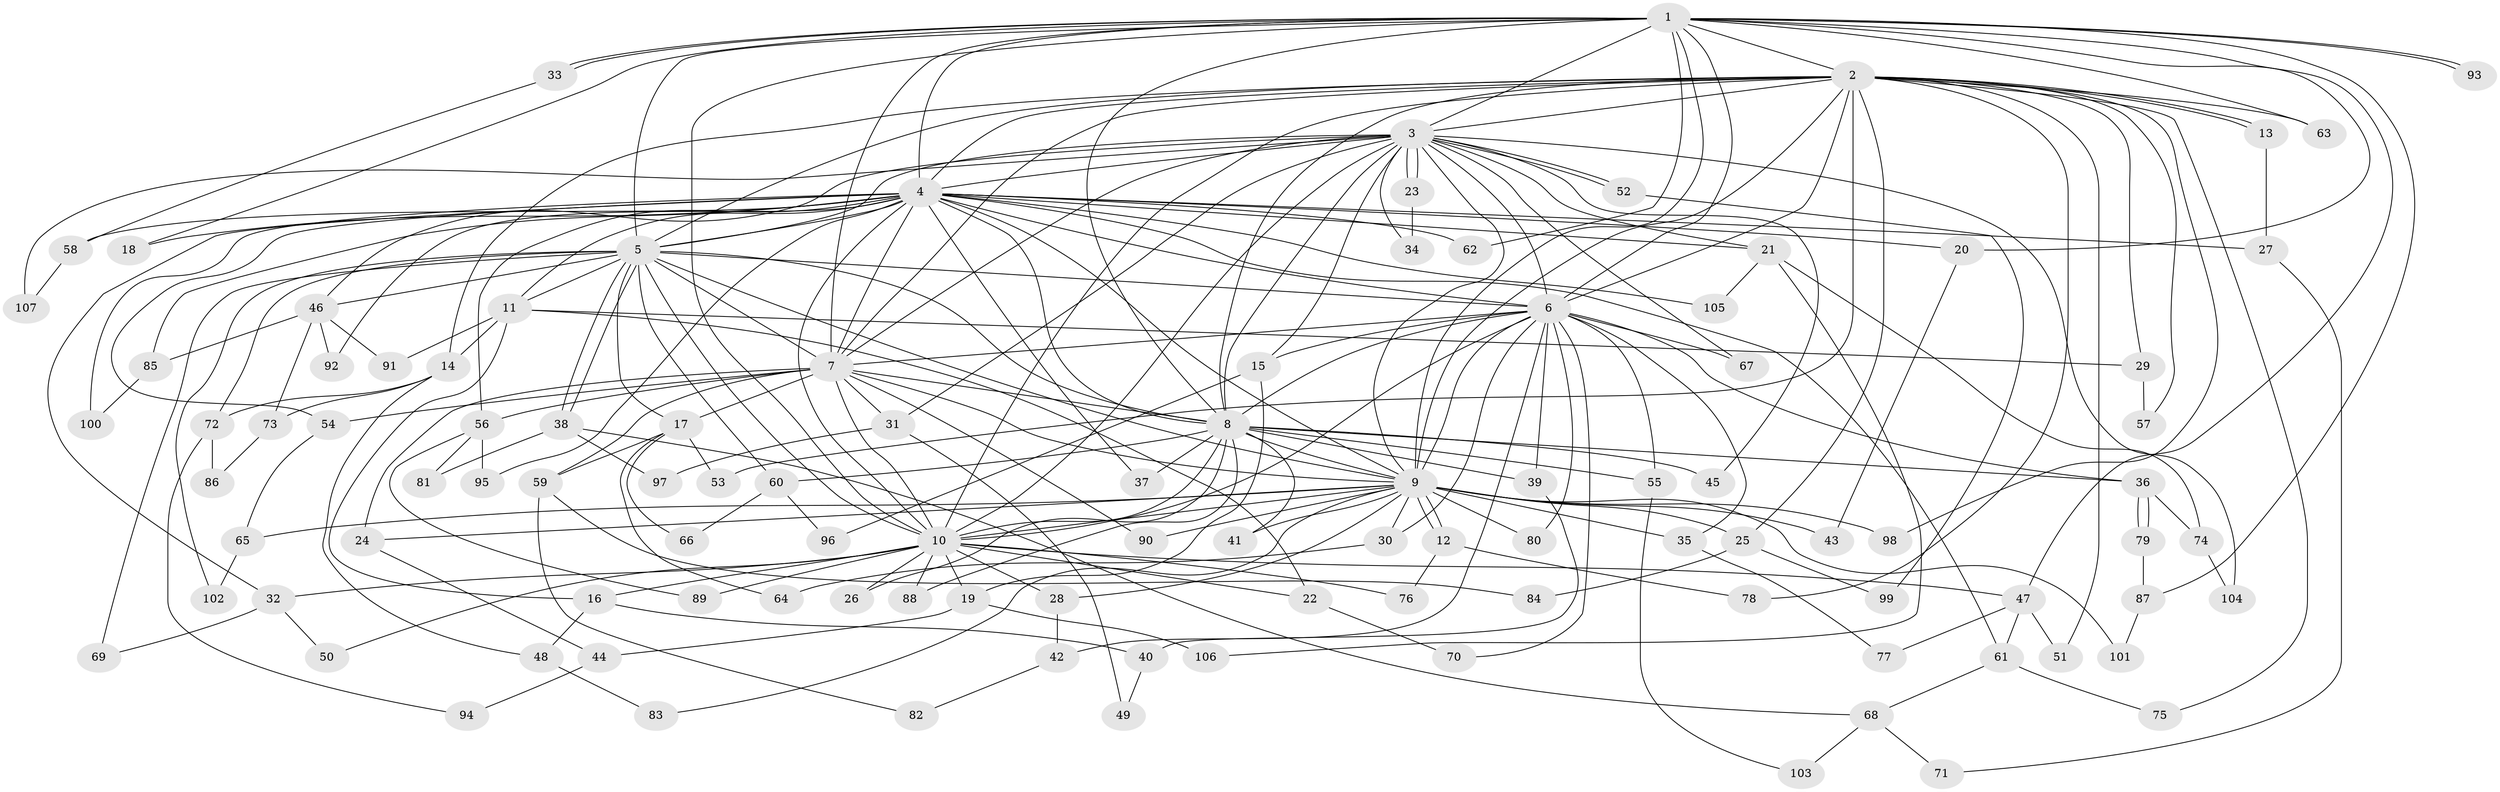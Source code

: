 // Generated by graph-tools (version 1.1) at 2025/01/03/09/25 03:01:17]
// undirected, 107 vertices, 239 edges
graph export_dot {
graph [start="1"]
  node [color=gray90,style=filled];
  1;
  2;
  3;
  4;
  5;
  6;
  7;
  8;
  9;
  10;
  11;
  12;
  13;
  14;
  15;
  16;
  17;
  18;
  19;
  20;
  21;
  22;
  23;
  24;
  25;
  26;
  27;
  28;
  29;
  30;
  31;
  32;
  33;
  34;
  35;
  36;
  37;
  38;
  39;
  40;
  41;
  42;
  43;
  44;
  45;
  46;
  47;
  48;
  49;
  50;
  51;
  52;
  53;
  54;
  55;
  56;
  57;
  58;
  59;
  60;
  61;
  62;
  63;
  64;
  65;
  66;
  67;
  68;
  69;
  70;
  71;
  72;
  73;
  74;
  75;
  76;
  77;
  78;
  79;
  80;
  81;
  82;
  83;
  84;
  85;
  86;
  87;
  88;
  89;
  90;
  91;
  92;
  93;
  94;
  95;
  96;
  97;
  98;
  99;
  100;
  101;
  102;
  103;
  104;
  105;
  106;
  107;
  1 -- 2;
  1 -- 3;
  1 -- 4;
  1 -- 5;
  1 -- 6;
  1 -- 7;
  1 -- 8;
  1 -- 9;
  1 -- 10;
  1 -- 18;
  1 -- 20;
  1 -- 33;
  1 -- 33;
  1 -- 47;
  1 -- 62;
  1 -- 63;
  1 -- 87;
  1 -- 93;
  1 -- 93;
  2 -- 3;
  2 -- 4;
  2 -- 5;
  2 -- 6;
  2 -- 7;
  2 -- 8;
  2 -- 9;
  2 -- 10;
  2 -- 13;
  2 -- 13;
  2 -- 14;
  2 -- 25;
  2 -- 29;
  2 -- 51;
  2 -- 53;
  2 -- 57;
  2 -- 63;
  2 -- 75;
  2 -- 78;
  2 -- 98;
  3 -- 4;
  3 -- 5;
  3 -- 6;
  3 -- 7;
  3 -- 8;
  3 -- 9;
  3 -- 10;
  3 -- 15;
  3 -- 21;
  3 -- 23;
  3 -- 23;
  3 -- 31;
  3 -- 34;
  3 -- 45;
  3 -- 46;
  3 -- 52;
  3 -- 52;
  3 -- 67;
  3 -- 104;
  3 -- 107;
  4 -- 5;
  4 -- 6;
  4 -- 7;
  4 -- 8;
  4 -- 9;
  4 -- 10;
  4 -- 11;
  4 -- 18;
  4 -- 20;
  4 -- 21;
  4 -- 27;
  4 -- 32;
  4 -- 37;
  4 -- 54;
  4 -- 56;
  4 -- 58;
  4 -- 61;
  4 -- 62;
  4 -- 85;
  4 -- 92;
  4 -- 95;
  4 -- 100;
  4 -- 105;
  5 -- 6;
  5 -- 7;
  5 -- 8;
  5 -- 9;
  5 -- 10;
  5 -- 11;
  5 -- 17;
  5 -- 38;
  5 -- 38;
  5 -- 46;
  5 -- 60;
  5 -- 69;
  5 -- 72;
  5 -- 102;
  6 -- 7;
  6 -- 8;
  6 -- 9;
  6 -- 10;
  6 -- 15;
  6 -- 30;
  6 -- 35;
  6 -- 36;
  6 -- 39;
  6 -- 42;
  6 -- 55;
  6 -- 67;
  6 -- 70;
  6 -- 80;
  7 -- 8;
  7 -- 9;
  7 -- 10;
  7 -- 17;
  7 -- 24;
  7 -- 31;
  7 -- 54;
  7 -- 56;
  7 -- 59;
  7 -- 90;
  8 -- 9;
  8 -- 10;
  8 -- 26;
  8 -- 36;
  8 -- 37;
  8 -- 39;
  8 -- 41;
  8 -- 45;
  8 -- 55;
  8 -- 60;
  8 -- 88;
  9 -- 10;
  9 -- 12;
  9 -- 12;
  9 -- 24;
  9 -- 25;
  9 -- 28;
  9 -- 30;
  9 -- 35;
  9 -- 41;
  9 -- 43;
  9 -- 65;
  9 -- 80;
  9 -- 83;
  9 -- 90;
  9 -- 98;
  9 -- 101;
  10 -- 16;
  10 -- 19;
  10 -- 22;
  10 -- 26;
  10 -- 28;
  10 -- 32;
  10 -- 47;
  10 -- 50;
  10 -- 76;
  10 -- 88;
  10 -- 89;
  11 -- 14;
  11 -- 16;
  11 -- 22;
  11 -- 29;
  11 -- 91;
  12 -- 76;
  12 -- 78;
  13 -- 27;
  14 -- 48;
  14 -- 72;
  14 -- 73;
  15 -- 19;
  15 -- 96;
  16 -- 40;
  16 -- 48;
  17 -- 53;
  17 -- 59;
  17 -- 64;
  17 -- 66;
  19 -- 44;
  19 -- 106;
  20 -- 43;
  21 -- 74;
  21 -- 105;
  21 -- 106;
  22 -- 70;
  23 -- 34;
  24 -- 44;
  25 -- 84;
  25 -- 99;
  27 -- 71;
  28 -- 42;
  29 -- 57;
  30 -- 64;
  31 -- 49;
  31 -- 97;
  32 -- 50;
  32 -- 69;
  33 -- 58;
  35 -- 77;
  36 -- 74;
  36 -- 79;
  36 -- 79;
  38 -- 68;
  38 -- 81;
  38 -- 97;
  39 -- 40;
  40 -- 49;
  42 -- 82;
  44 -- 94;
  46 -- 73;
  46 -- 85;
  46 -- 91;
  46 -- 92;
  47 -- 51;
  47 -- 61;
  47 -- 77;
  48 -- 83;
  52 -- 99;
  54 -- 65;
  55 -- 103;
  56 -- 81;
  56 -- 89;
  56 -- 95;
  58 -- 107;
  59 -- 82;
  59 -- 84;
  60 -- 66;
  60 -- 96;
  61 -- 68;
  61 -- 75;
  65 -- 102;
  68 -- 71;
  68 -- 103;
  72 -- 86;
  72 -- 94;
  73 -- 86;
  74 -- 104;
  79 -- 87;
  85 -- 100;
  87 -- 101;
}
